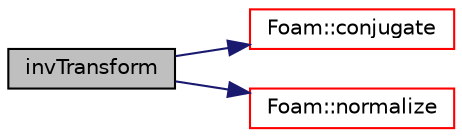 digraph "invTransform"
{
  bgcolor="transparent";
  edge [fontname="Helvetica",fontsize="10",labelfontname="Helvetica",labelfontsize="10"];
  node [fontname="Helvetica",fontsize="10",shape=record];
  rankdir="LR";
  Node396 [label="invTransform",height=0.2,width=0.4,color="black", fillcolor="grey75", style="filled", fontcolor="black"];
  Node396 -> Node397 [color="midnightblue",fontsize="10",style="solid",fontname="Helvetica"];
  Node397 [label="Foam::conjugate",height=0.2,width=0.4,color="red",URL="$a21851.html#ad09d60e9d059b4444d1c703dd7f19ea5",tooltip="Return the conjugate of the given quaternion. "];
  Node396 -> Node401 [color="midnightblue",fontsize="10",style="solid",fontname="Helvetica"];
  Node401 [label="Foam::normalize",height=0.2,width=0.4,color="red",URL="$a21851.html#a9d8b0222f6097fc2249f01ec8b333b7e",tooltip="Return the normalized (unit) quaternion of the given quaternion. "];
}
